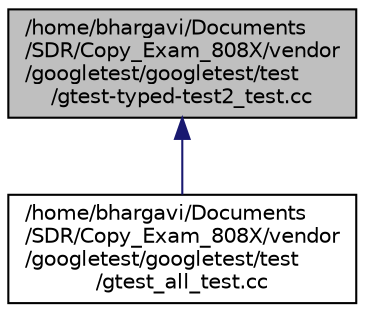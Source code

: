 digraph "/home/bhargavi/Documents/SDR/Copy_Exam_808X/vendor/googletest/googletest/test/gtest-typed-test2_test.cc"
{
  edge [fontname="Helvetica",fontsize="10",labelfontname="Helvetica",labelfontsize="10"];
  node [fontname="Helvetica",fontsize="10",shape=record];
  Node1 [label="/home/bhargavi/Documents\l/SDR/Copy_Exam_808X/vendor\l/googletest/googletest/test\l/gtest-typed-test2_test.cc",height=0.2,width=0.4,color="black", fillcolor="grey75", style="filled", fontcolor="black"];
  Node1 -> Node2 [dir="back",color="midnightblue",fontsize="10",style="solid"];
  Node2 [label="/home/bhargavi/Documents\l/SDR/Copy_Exam_808X/vendor\l/googletest/googletest/test\l/gtest_all_test.cc",height=0.2,width=0.4,color="black", fillcolor="white", style="filled",URL="$gtest__all__test_8cc.html"];
}
